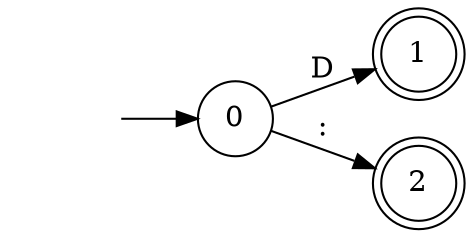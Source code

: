 digraph AFD {
    rankdir=LR;
    node [shape = circle];
    1 [shape=doublecircle];
    2 [shape=doublecircle];
    start [shape=plaintext,label=""];
    start -> 0;
    0 -> 1 [label="D"];
    0 -> 2 [label=":"];
}
